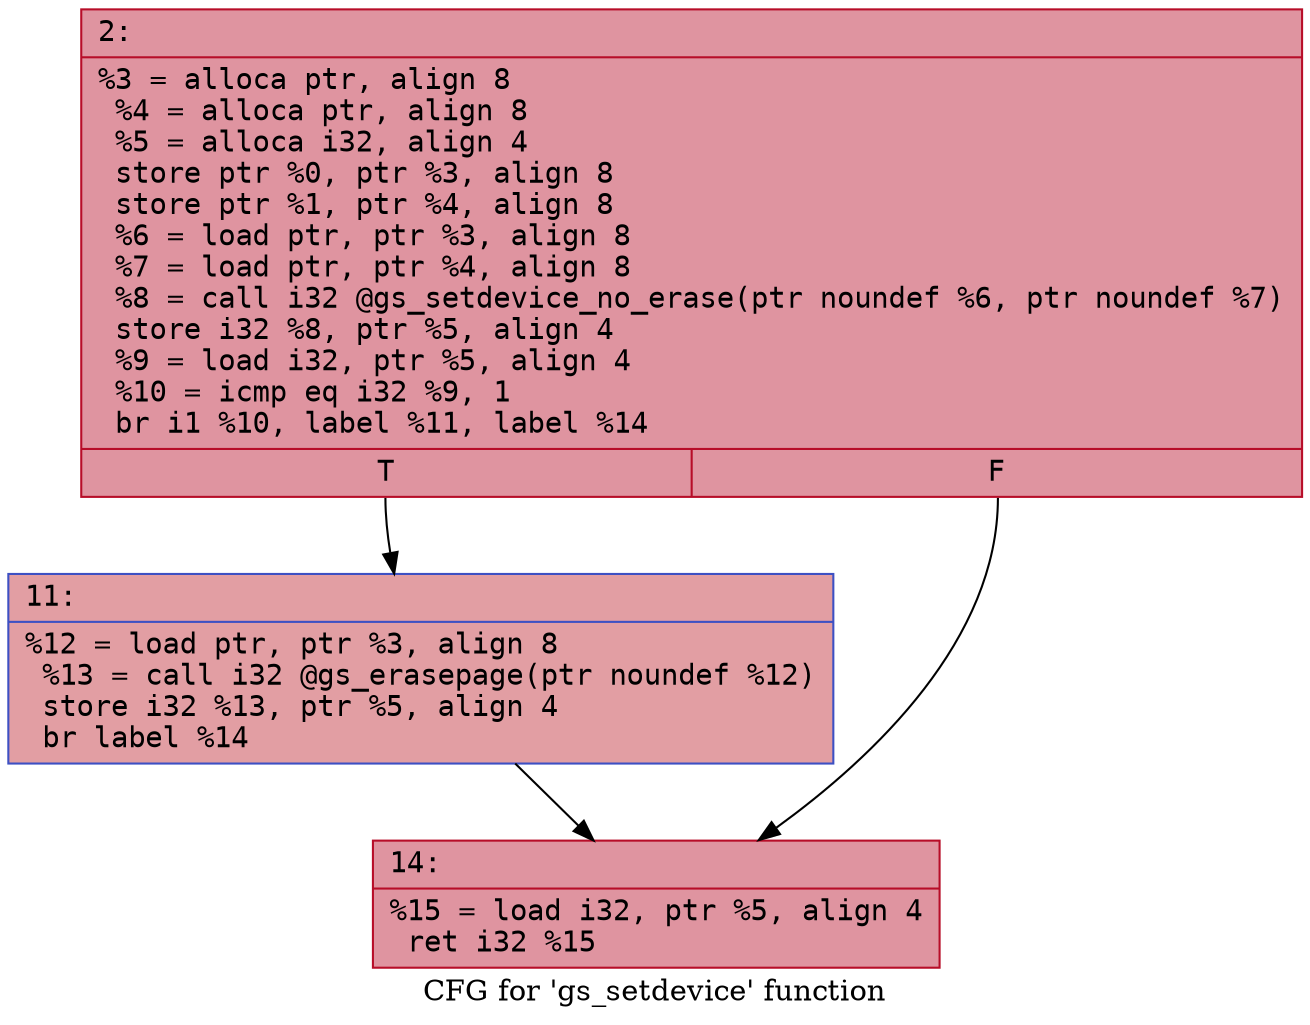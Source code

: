 digraph "CFG for 'gs_setdevice' function" {
	label="CFG for 'gs_setdevice' function";

	Node0x600001eee030 [shape=record,color="#b70d28ff", style=filled, fillcolor="#b70d2870" fontname="Courier",label="{2:\l|  %3 = alloca ptr, align 8\l  %4 = alloca ptr, align 8\l  %5 = alloca i32, align 4\l  store ptr %0, ptr %3, align 8\l  store ptr %1, ptr %4, align 8\l  %6 = load ptr, ptr %3, align 8\l  %7 = load ptr, ptr %4, align 8\l  %8 = call i32 @gs_setdevice_no_erase(ptr noundef %6, ptr noundef %7)\l  store i32 %8, ptr %5, align 4\l  %9 = load i32, ptr %5, align 4\l  %10 = icmp eq i32 %9, 1\l  br i1 %10, label %11, label %14\l|{<s0>T|<s1>F}}"];
	Node0x600001eee030:s0 -> Node0x600001eee080[tooltip="2 -> 11\nProbability 50.00%" ];
	Node0x600001eee030:s1 -> Node0x600001eee0d0[tooltip="2 -> 14\nProbability 50.00%" ];
	Node0x600001eee080 [shape=record,color="#3d50c3ff", style=filled, fillcolor="#be242e70" fontname="Courier",label="{11:\l|  %12 = load ptr, ptr %3, align 8\l  %13 = call i32 @gs_erasepage(ptr noundef %12)\l  store i32 %13, ptr %5, align 4\l  br label %14\l}"];
	Node0x600001eee080 -> Node0x600001eee0d0[tooltip="11 -> 14\nProbability 100.00%" ];
	Node0x600001eee0d0 [shape=record,color="#b70d28ff", style=filled, fillcolor="#b70d2870" fontname="Courier",label="{14:\l|  %15 = load i32, ptr %5, align 4\l  ret i32 %15\l}"];
}
